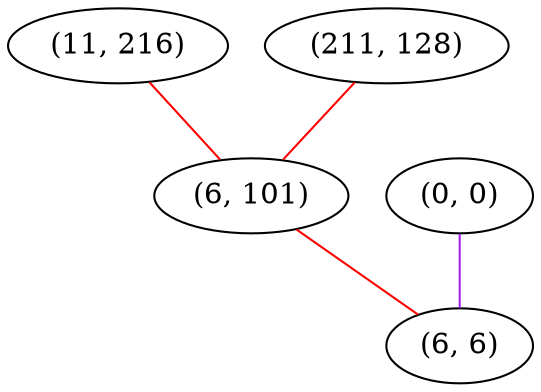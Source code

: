 graph "" {
"(11, 216)";
"(211, 128)";
"(0, 0)";
"(6, 101)";
"(6, 6)";
"(11, 216)" -- "(6, 101)"  [color=red, key=0, weight=1];
"(211, 128)" -- "(6, 101)"  [color=red, key=0, weight=1];
"(0, 0)" -- "(6, 6)"  [color=purple, key=0, weight=4];
"(6, 101)" -- "(6, 6)"  [color=red, key=0, weight=1];
}
